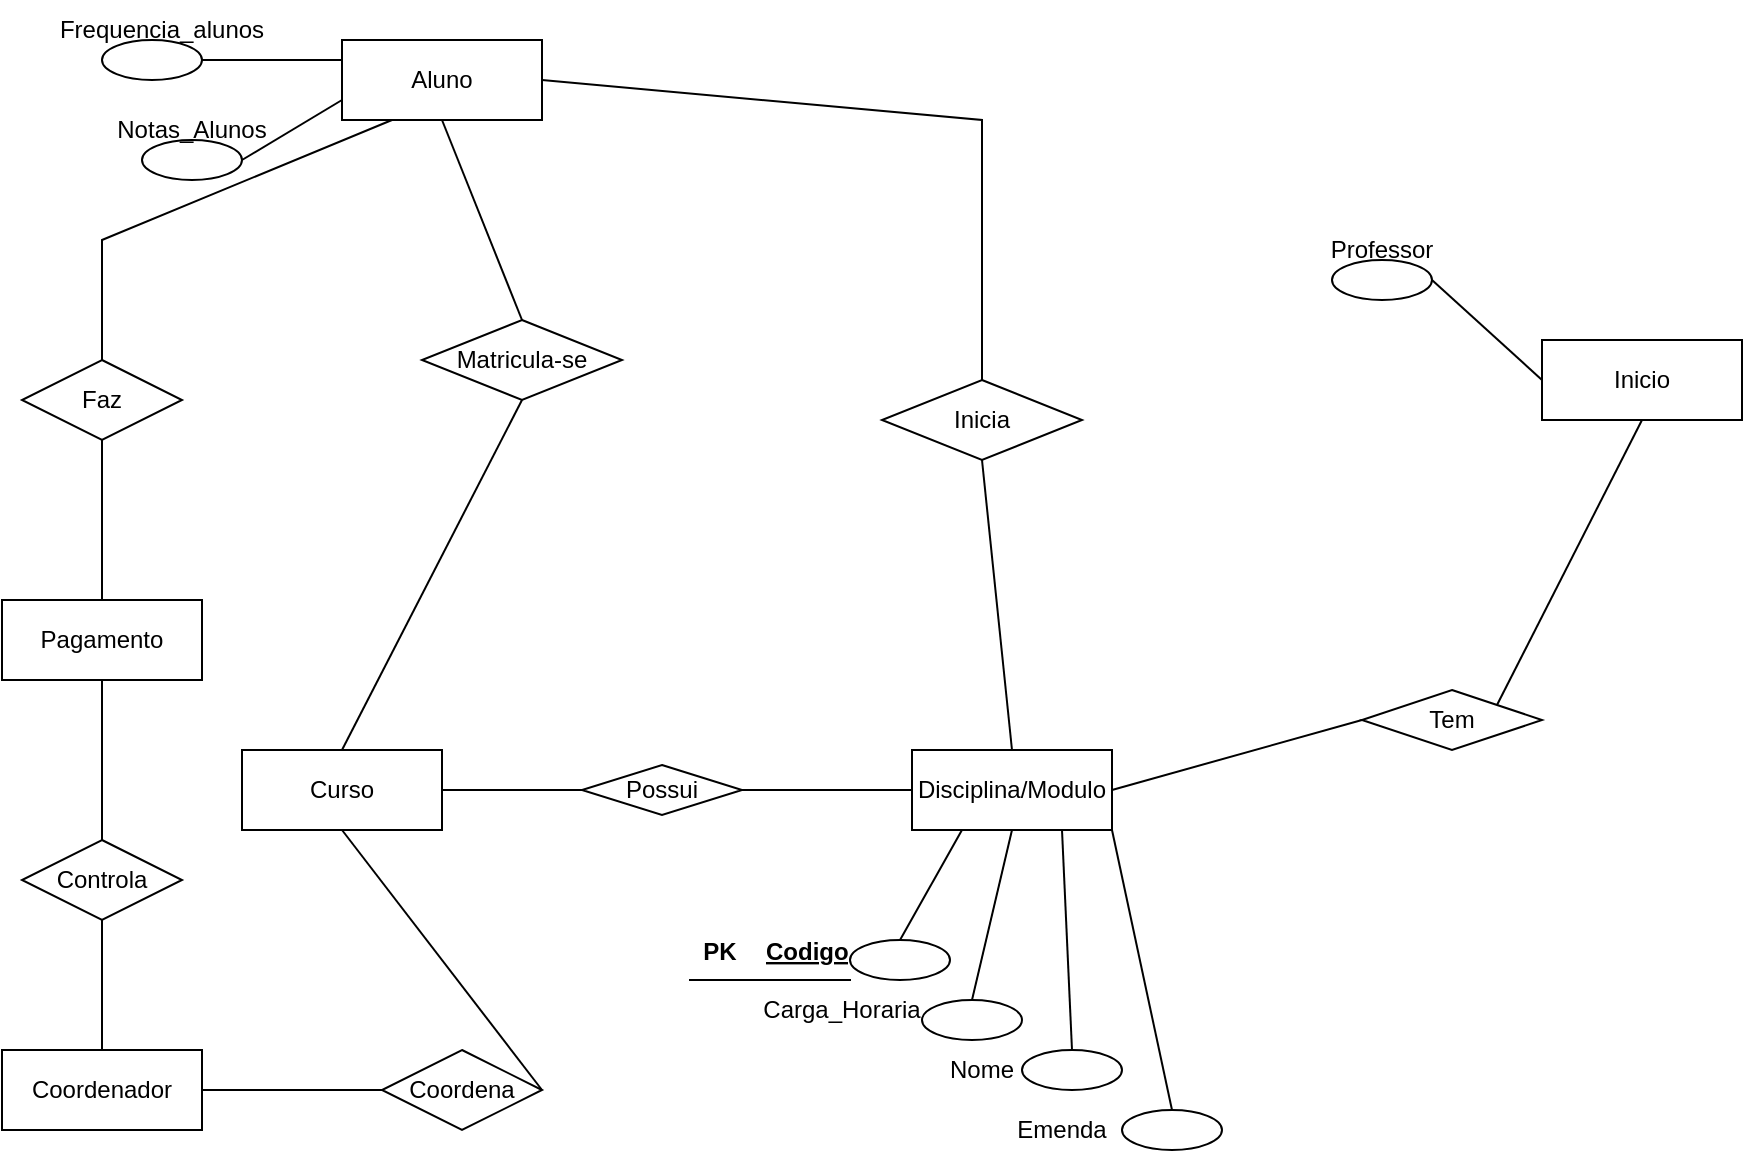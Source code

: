 <mxfile version="20.3.0" type="github"><diagram id="YZK2acjB3Or51EGFUSjL" name="Página-1"><mxGraphModel dx="1578" dy="634" grid="1" gridSize="10" guides="1" tooltips="1" connect="1" arrows="1" fold="1" page="1" pageScale="1" pageWidth="827" pageHeight="1169" math="0" shadow="0"><root><mxCell id="0"/><mxCell id="1" parent="0"/><mxCell id="0OIFJ_2uR-6R8RGPvn0F-1" value="" style="ellipse;whiteSpace=wrap;html=1;" vertex="1" parent="1"><mxGeometry x="60" y="90" width="50" height="20" as="geometry"/></mxCell><mxCell id="0OIFJ_2uR-6R8RGPvn0F-2" value="" style="ellipse;whiteSpace=wrap;html=1;" vertex="1" parent="1"><mxGeometry x="40" y="40" width="50" height="20" as="geometry"/></mxCell><mxCell id="0OIFJ_2uR-6R8RGPvn0F-4" value="" style="ellipse;whiteSpace=wrap;html=1;" vertex="1" parent="1"><mxGeometry x="550" y="575" width="50" height="20" as="geometry"/></mxCell><mxCell id="0OIFJ_2uR-6R8RGPvn0F-5" value="" style="ellipse;whiteSpace=wrap;html=1;" vertex="1" parent="1"><mxGeometry x="500" y="545" width="50" height="20" as="geometry"/></mxCell><mxCell id="0OIFJ_2uR-6R8RGPvn0F-6" value="" style="ellipse;whiteSpace=wrap;html=1;" vertex="1" parent="1"><mxGeometry x="450" y="520" width="50" height="20" as="geometry"/></mxCell><mxCell id="0OIFJ_2uR-6R8RGPvn0F-7" value="" style="ellipse;whiteSpace=wrap;html=1;" vertex="1" parent="1"><mxGeometry x="414" y="490" width="50" height="20" as="geometry"/></mxCell><mxCell id="0OIFJ_2uR-6R8RGPvn0F-8" value="Notas_Alunos" style="text;html=1;strokeColor=none;fillColor=none;align=center;verticalAlign=middle;whiteSpace=wrap;rounded=0;" vertex="1" parent="1"><mxGeometry x="55" y="70" width="60" height="30" as="geometry"/></mxCell><mxCell id="0OIFJ_2uR-6R8RGPvn0F-9" value="Frequencia_alunos" style="text;html=1;strokeColor=none;fillColor=none;align=center;verticalAlign=middle;whiteSpace=wrap;rounded=0;" vertex="1" parent="1"><mxGeometry x="40" y="20" width="60" height="30" as="geometry"/></mxCell><mxCell id="0OIFJ_2uR-6R8RGPvn0F-10" value="Aluno" style="whiteSpace=wrap;html=1;align=center;" vertex="1" parent="1"><mxGeometry x="160" y="40" width="100" height="40" as="geometry"/></mxCell><mxCell id="0OIFJ_2uR-6R8RGPvn0F-11" value="" style="endArrow=none;html=1;rounded=0;exitX=1;exitY=0.5;exitDx=0;exitDy=0;entryX=0;entryY=0.75;entryDx=0;entryDy=0;" edge="1" parent="1" source="0OIFJ_2uR-6R8RGPvn0F-1" target="0OIFJ_2uR-6R8RGPvn0F-10"><mxGeometry relative="1" as="geometry"><mxPoint x="190" y="390" as="sourcePoint"/><mxPoint x="350" y="390" as="targetPoint"/></mxGeometry></mxCell><mxCell id="0OIFJ_2uR-6R8RGPvn0F-12" value="" style="endArrow=none;html=1;rounded=0;exitX=1;exitY=0.5;exitDx=0;exitDy=0;entryX=0;entryY=0.25;entryDx=0;entryDy=0;" edge="1" parent="1" source="0OIFJ_2uR-6R8RGPvn0F-2" target="0OIFJ_2uR-6R8RGPvn0F-10"><mxGeometry relative="1" as="geometry"><mxPoint x="120" y="110" as="sourcePoint"/><mxPoint x="170" y="80" as="targetPoint"/></mxGeometry></mxCell><mxCell id="0OIFJ_2uR-6R8RGPvn0F-13" value="Faz" style="shape=rhombus;perimeter=rhombusPerimeter;whiteSpace=wrap;html=1;align=center;" vertex="1" parent="1"><mxGeometry y="200" width="80" height="40" as="geometry"/></mxCell><mxCell id="0OIFJ_2uR-6R8RGPvn0F-14" value="" style="endArrow=none;html=1;rounded=0;entryX=0.25;entryY=1;entryDx=0;entryDy=0;exitX=0.5;exitY=0;exitDx=0;exitDy=0;" edge="1" parent="1" source="0OIFJ_2uR-6R8RGPvn0F-13" target="0OIFJ_2uR-6R8RGPvn0F-10"><mxGeometry relative="1" as="geometry"><mxPoint x="-80" y="140" as="sourcePoint"/><mxPoint x="170" y="80" as="targetPoint"/><Array as="points"><mxPoint x="40" y="140"/></Array></mxGeometry></mxCell><mxCell id="0OIFJ_2uR-6R8RGPvn0F-15" value="Pagamento" style="whiteSpace=wrap;html=1;align=center;" vertex="1" parent="1"><mxGeometry x="-10" y="320" width="100" height="40" as="geometry"/></mxCell><mxCell id="0OIFJ_2uR-6R8RGPvn0F-17" value="" style="endArrow=none;html=1;rounded=0;exitX=0.5;exitY=1;exitDx=0;exitDy=0;entryX=0.5;entryY=0;entryDx=0;entryDy=0;" edge="1" parent="1" source="0OIFJ_2uR-6R8RGPvn0F-13" target="0OIFJ_2uR-6R8RGPvn0F-15"><mxGeometry relative="1" as="geometry"><mxPoint x="120" y="110" as="sourcePoint"/><mxPoint x="170" y="80" as="targetPoint"/></mxGeometry></mxCell><mxCell id="0OIFJ_2uR-6R8RGPvn0F-18" value="Controla" style="shape=rhombus;perimeter=rhombusPerimeter;whiteSpace=wrap;html=1;align=center;" vertex="1" parent="1"><mxGeometry y="440" width="80" height="40" as="geometry"/></mxCell><mxCell id="0OIFJ_2uR-6R8RGPvn0F-19" value="" style="endArrow=none;html=1;rounded=0;exitX=0.5;exitY=0;exitDx=0;exitDy=0;entryX=0.5;entryY=1;entryDx=0;entryDy=0;" edge="1" parent="1" source="0OIFJ_2uR-6R8RGPvn0F-18" target="0OIFJ_2uR-6R8RGPvn0F-15"><mxGeometry relative="1" as="geometry"><mxPoint x="50" y="250" as="sourcePoint"/><mxPoint x="50" y="330" as="targetPoint"/></mxGeometry></mxCell><mxCell id="0OIFJ_2uR-6R8RGPvn0F-20" value="Coordenador" style="whiteSpace=wrap;html=1;align=center;" vertex="1" parent="1"><mxGeometry x="-10" y="545" width="100" height="40" as="geometry"/></mxCell><mxCell id="0OIFJ_2uR-6R8RGPvn0F-21" value="" style="endArrow=none;html=1;rounded=0;exitX=0.5;exitY=1;exitDx=0;exitDy=0;entryX=0.5;entryY=0;entryDx=0;entryDy=0;" edge="1" parent="1" source="0OIFJ_2uR-6R8RGPvn0F-18" target="0OIFJ_2uR-6R8RGPvn0F-20"><mxGeometry relative="1" as="geometry"><mxPoint x="50" y="450" as="sourcePoint"/><mxPoint x="50" y="370" as="targetPoint"/></mxGeometry></mxCell><mxCell id="0OIFJ_2uR-6R8RGPvn0F-22" value="Coordena" style="shape=rhombus;perimeter=rhombusPerimeter;whiteSpace=wrap;html=1;align=center;" vertex="1" parent="1"><mxGeometry x="180" y="545" width="80" height="40" as="geometry"/></mxCell><mxCell id="0OIFJ_2uR-6R8RGPvn0F-23" value="" style="endArrow=none;html=1;rounded=0;exitX=1;exitY=0.5;exitDx=0;exitDy=0;entryX=0;entryY=0.5;entryDx=0;entryDy=0;" edge="1" parent="1" source="0OIFJ_2uR-6R8RGPvn0F-20" target="0OIFJ_2uR-6R8RGPvn0F-22"><mxGeometry relative="1" as="geometry"><mxPoint x="50" y="490" as="sourcePoint"/><mxPoint x="50" y="555" as="targetPoint"/></mxGeometry></mxCell><mxCell id="0OIFJ_2uR-6R8RGPvn0F-24" value="Curso" style="whiteSpace=wrap;html=1;align=center;" vertex="1" parent="1"><mxGeometry x="110" y="395" width="100" height="40" as="geometry"/></mxCell><mxCell id="0OIFJ_2uR-6R8RGPvn0F-25" value="" style="endArrow=none;html=1;rounded=0;exitX=0.5;exitY=1;exitDx=0;exitDy=0;entryX=1;entryY=0.5;entryDx=0;entryDy=0;" edge="1" parent="1" source="0OIFJ_2uR-6R8RGPvn0F-24" target="0OIFJ_2uR-6R8RGPvn0F-22"><mxGeometry relative="1" as="geometry"><mxPoint x="100" y="575" as="sourcePoint"/><mxPoint x="190" y="575" as="targetPoint"/></mxGeometry></mxCell><mxCell id="0OIFJ_2uR-6R8RGPvn0F-27" value="Matricula-se" style="shape=rhombus;perimeter=rhombusPerimeter;whiteSpace=wrap;html=1;align=center;" vertex="1" parent="1"><mxGeometry x="200" y="180" width="100" height="40" as="geometry"/></mxCell><mxCell id="0OIFJ_2uR-6R8RGPvn0F-28" value="" style="endArrow=none;html=1;rounded=0;exitX=0.5;exitY=0;exitDx=0;exitDy=0;entryX=0.5;entryY=1;entryDx=0;entryDy=0;" edge="1" parent="1" source="0OIFJ_2uR-6R8RGPvn0F-27" target="0OIFJ_2uR-6R8RGPvn0F-10"><mxGeometry relative="1" as="geometry"><mxPoint x="120" y="110" as="sourcePoint"/><mxPoint x="170" y="80" as="targetPoint"/></mxGeometry></mxCell><mxCell id="0OIFJ_2uR-6R8RGPvn0F-29" value="" style="endArrow=none;html=1;rounded=0;exitX=0.5;exitY=1;exitDx=0;exitDy=0;entryX=0.5;entryY=0;entryDx=0;entryDy=0;" edge="1" parent="1" source="0OIFJ_2uR-6R8RGPvn0F-27" target="0OIFJ_2uR-6R8RGPvn0F-24"><mxGeometry relative="1" as="geometry"><mxPoint x="260" y="190" as="sourcePoint"/><mxPoint x="220" y="90" as="targetPoint"/></mxGeometry></mxCell><mxCell id="0OIFJ_2uR-6R8RGPvn0F-30" value="Inicia" style="shape=rhombus;perimeter=rhombusPerimeter;whiteSpace=wrap;html=1;align=center;" vertex="1" parent="1"><mxGeometry x="430" y="210" width="100" height="40" as="geometry"/></mxCell><mxCell id="0OIFJ_2uR-6R8RGPvn0F-31" value="" style="endArrow=none;html=1;rounded=0;exitX=0.5;exitY=0;exitDx=0;exitDy=0;entryX=1;entryY=0.5;entryDx=0;entryDy=0;" edge="1" parent="1" source="0OIFJ_2uR-6R8RGPvn0F-30" target="0OIFJ_2uR-6R8RGPvn0F-10"><mxGeometry relative="1" as="geometry"><mxPoint x="260" y="190" as="sourcePoint"/><mxPoint x="220" y="90" as="targetPoint"/><Array as="points"><mxPoint x="480" y="80"/></Array></mxGeometry></mxCell><mxCell id="0OIFJ_2uR-6R8RGPvn0F-32" value="Disciplina/Modulo" style="whiteSpace=wrap;html=1;align=center;" vertex="1" parent="1"><mxGeometry x="445" y="395" width="100" height="40" as="geometry"/></mxCell><mxCell id="0OIFJ_2uR-6R8RGPvn0F-33" value="" style="endArrow=none;html=1;rounded=0;exitX=0.5;exitY=1;exitDx=0;exitDy=0;entryX=0.5;entryY=0;entryDx=0;entryDy=0;" edge="1" parent="1" source="0OIFJ_2uR-6R8RGPvn0F-30" target="0OIFJ_2uR-6R8RGPvn0F-32"><mxGeometry relative="1" as="geometry"><mxPoint x="490.0" y="220" as="sourcePoint"/><mxPoint x="270" y="70" as="targetPoint"/><Array as="points"/></mxGeometry></mxCell><mxCell id="0OIFJ_2uR-6R8RGPvn0F-35" value="" style="ellipse;whiteSpace=wrap;html=1;" vertex="1" parent="1"><mxGeometry x="655" y="150" width="50" height="20" as="geometry"/></mxCell><mxCell id="0OIFJ_2uR-6R8RGPvn0F-37" value="Professor" style="text;html=1;strokeColor=none;fillColor=none;align=center;verticalAlign=middle;whiteSpace=wrap;rounded=0;" vertex="1" parent="1"><mxGeometry x="650" y="130" width="60" height="30" as="geometry"/></mxCell><mxCell id="0OIFJ_2uR-6R8RGPvn0F-38" value="Inicio" style="whiteSpace=wrap;html=1;align=center;" vertex="1" parent="1"><mxGeometry x="760" y="190" width="100" height="40" as="geometry"/></mxCell><mxCell id="0OIFJ_2uR-6R8RGPvn0F-39" value="" style="endArrow=none;html=1;rounded=0;exitX=1;exitY=0.5;exitDx=0;exitDy=0;entryX=0;entryY=0.5;entryDx=0;entryDy=0;" edge="1" parent="1" source="0OIFJ_2uR-6R8RGPvn0F-35" target="0OIFJ_2uR-6R8RGPvn0F-38"><mxGeometry relative="1" as="geometry"><mxPoint x="490.0" y="260" as="sourcePoint"/><mxPoint x="490.0" y="370" as="targetPoint"/><Array as="points"/></mxGeometry></mxCell><mxCell id="0OIFJ_2uR-6R8RGPvn0F-40" value="Tem" style="shape=rhombus;perimeter=rhombusPerimeter;whiteSpace=wrap;html=1;align=center;" vertex="1" parent="1"><mxGeometry x="670" y="365" width="90" height="30" as="geometry"/></mxCell><mxCell id="0OIFJ_2uR-6R8RGPvn0F-41" value="" style="endArrow=none;html=1;rounded=0;exitX=0.5;exitY=1;exitDx=0;exitDy=0;entryX=1;entryY=0;entryDx=0;entryDy=0;" edge="1" parent="1" source="0OIFJ_2uR-6R8RGPvn0F-38" target="0OIFJ_2uR-6R8RGPvn0F-40"><mxGeometry relative="1" as="geometry"><mxPoint x="660" y="220" as="sourcePoint"/><mxPoint x="770" y="220" as="targetPoint"/><Array as="points"/></mxGeometry></mxCell><mxCell id="0OIFJ_2uR-6R8RGPvn0F-42" value="" style="endArrow=none;html=1;rounded=0;exitX=0;exitY=0.5;exitDx=0;exitDy=0;entryX=1;entryY=0.5;entryDx=0;entryDy=0;" edge="1" parent="1" source="0OIFJ_2uR-6R8RGPvn0F-40" target="0OIFJ_2uR-6R8RGPvn0F-32"><mxGeometry relative="1" as="geometry"><mxPoint x="820" y="240" as="sourcePoint"/><mxPoint x="725" y="375" as="targetPoint"/><Array as="points"/></mxGeometry></mxCell><mxCell id="0OIFJ_2uR-6R8RGPvn0F-44" value="Carga_Horaria" style="text;html=1;strokeColor=none;fillColor=none;align=center;verticalAlign=middle;whiteSpace=wrap;rounded=0;" vertex="1" parent="1"><mxGeometry x="380" y="510" width="60" height="30" as="geometry"/></mxCell><mxCell id="0OIFJ_2uR-6R8RGPvn0F-45" value="Nome" style="text;html=1;strokeColor=none;fillColor=none;align=center;verticalAlign=middle;whiteSpace=wrap;rounded=0;" vertex="1" parent="1"><mxGeometry x="450" y="540" width="60" height="30" as="geometry"/></mxCell><mxCell id="0OIFJ_2uR-6R8RGPvn0F-46" value="Emenda" style="text;html=1;strokeColor=none;fillColor=none;align=center;verticalAlign=middle;whiteSpace=wrap;rounded=0;" vertex="1" parent="1"><mxGeometry x="490" y="570" width="60" height="30" as="geometry"/></mxCell><mxCell id="0OIFJ_2uR-6R8RGPvn0F-47" value="" style="shape=table;startSize=0;container=1;collapsible=1;childLayout=tableLayout;fixedRows=1;rowLines=0;fontStyle=0;align=center;resizeLast=1;strokeColor=none;fillColor=none;collapsible=0;" vertex="1" parent="1"><mxGeometry x="334" y="480" width="80" height="30" as="geometry"/></mxCell><mxCell id="0OIFJ_2uR-6R8RGPvn0F-48" value="" style="shape=tableRow;horizontal=0;startSize=0;swimlaneHead=0;swimlaneBody=0;fillColor=none;collapsible=0;dropTarget=0;points=[[0,0.5],[1,0.5]];portConstraint=eastwest;top=0;left=0;right=0;bottom=1;" vertex="1" parent="0OIFJ_2uR-6R8RGPvn0F-47"><mxGeometry width="80" height="30" as="geometry"/></mxCell><mxCell id="0OIFJ_2uR-6R8RGPvn0F-49" value="PK" style="shape=partialRectangle;connectable=0;fillColor=none;top=0;left=0;bottom=0;right=0;fontStyle=1;overflow=hidden;" vertex="1" parent="0OIFJ_2uR-6R8RGPvn0F-48"><mxGeometry width="30" height="30" as="geometry"><mxRectangle width="30" height="30" as="alternateBounds"/></mxGeometry></mxCell><mxCell id="0OIFJ_2uR-6R8RGPvn0F-50" value="Codigo" style="shape=partialRectangle;connectable=0;fillColor=none;top=0;left=0;bottom=0;right=0;align=left;spacingLeft=6;fontStyle=5;overflow=hidden;" vertex="1" parent="0OIFJ_2uR-6R8RGPvn0F-48"><mxGeometry x="30" width="50" height="30" as="geometry"><mxRectangle width="50" height="30" as="alternateBounds"/></mxGeometry></mxCell><mxCell id="0OIFJ_2uR-6R8RGPvn0F-57" value="" style="endArrow=none;html=1;rounded=0;exitX=0.25;exitY=1;exitDx=0;exitDy=0;entryX=0.5;entryY=0;entryDx=0;entryDy=0;" edge="1" parent="1" source="0OIFJ_2uR-6R8RGPvn0F-32" target="0OIFJ_2uR-6R8RGPvn0F-7"><mxGeometry relative="1" as="geometry"><mxPoint x="490.0" y="260" as="sourcePoint"/><mxPoint x="490.0" y="370" as="targetPoint"/><Array as="points"/></mxGeometry></mxCell><mxCell id="0OIFJ_2uR-6R8RGPvn0F-58" value="" style="endArrow=none;html=1;rounded=0;exitX=0.5;exitY=1;exitDx=0;exitDy=0;entryX=0.5;entryY=0;entryDx=0;entryDy=0;" edge="1" parent="1" source="0OIFJ_2uR-6R8RGPvn0F-32" target="0OIFJ_2uR-6R8RGPvn0F-6"><mxGeometry relative="1" as="geometry"><mxPoint x="500.0" y="270" as="sourcePoint"/><mxPoint x="500.0" y="380" as="targetPoint"/><Array as="points"/></mxGeometry></mxCell><mxCell id="0OIFJ_2uR-6R8RGPvn0F-59" value="" style="endArrow=none;html=1;rounded=0;exitX=0.5;exitY=0;exitDx=0;exitDy=0;entryX=0.75;entryY=1;entryDx=0;entryDy=0;" edge="1" parent="1" source="0OIFJ_2uR-6R8RGPvn0F-5" target="0OIFJ_2uR-6R8RGPvn0F-32"><mxGeometry relative="1" as="geometry"><mxPoint x="510.0" y="280" as="sourcePoint"/><mxPoint x="510.0" y="390" as="targetPoint"/><Array as="points"/></mxGeometry></mxCell><mxCell id="0OIFJ_2uR-6R8RGPvn0F-60" value="" style="endArrow=none;html=1;rounded=0;exitX=1;exitY=1;exitDx=0;exitDy=0;entryX=0.5;entryY=0;entryDx=0;entryDy=0;" edge="1" parent="1" source="0OIFJ_2uR-6R8RGPvn0F-32" target="0OIFJ_2uR-6R8RGPvn0F-4"><mxGeometry relative="1" as="geometry"><mxPoint x="520.0" y="290" as="sourcePoint"/><mxPoint x="520.0" y="400" as="targetPoint"/><Array as="points"/></mxGeometry></mxCell><mxCell id="0OIFJ_2uR-6R8RGPvn0F-61" value="Possui" style="shape=rhombus;perimeter=rhombusPerimeter;whiteSpace=wrap;html=1;align=center;" vertex="1" parent="1"><mxGeometry x="280" y="402.5" width="80" height="25" as="geometry"/></mxCell><mxCell id="0OIFJ_2uR-6R8RGPvn0F-62" value="" style="endArrow=none;html=1;rounded=0;exitX=1;exitY=0.5;exitDx=0;exitDy=0;entryX=0;entryY=0.5;entryDx=0;entryDy=0;" edge="1" parent="1" source="0OIFJ_2uR-6R8RGPvn0F-61" target="0OIFJ_2uR-6R8RGPvn0F-32"><mxGeometry relative="1" as="geometry"><mxPoint x="490.0" y="260" as="sourcePoint"/><mxPoint x="505.0" y="405" as="targetPoint"/><Array as="points"/></mxGeometry></mxCell><mxCell id="0OIFJ_2uR-6R8RGPvn0F-63" value="" style="endArrow=none;html=1;rounded=0;exitX=0;exitY=0.5;exitDx=0;exitDy=0;entryX=1;entryY=0.5;entryDx=0;entryDy=0;" edge="1" parent="1" source="0OIFJ_2uR-6R8RGPvn0F-61" target="0OIFJ_2uR-6R8RGPvn0F-24"><mxGeometry relative="1" as="geometry"><mxPoint x="500.0" y="270" as="sourcePoint"/><mxPoint x="515.0" y="415" as="targetPoint"/><Array as="points"/></mxGeometry></mxCell></root></mxGraphModel></diagram></mxfile>